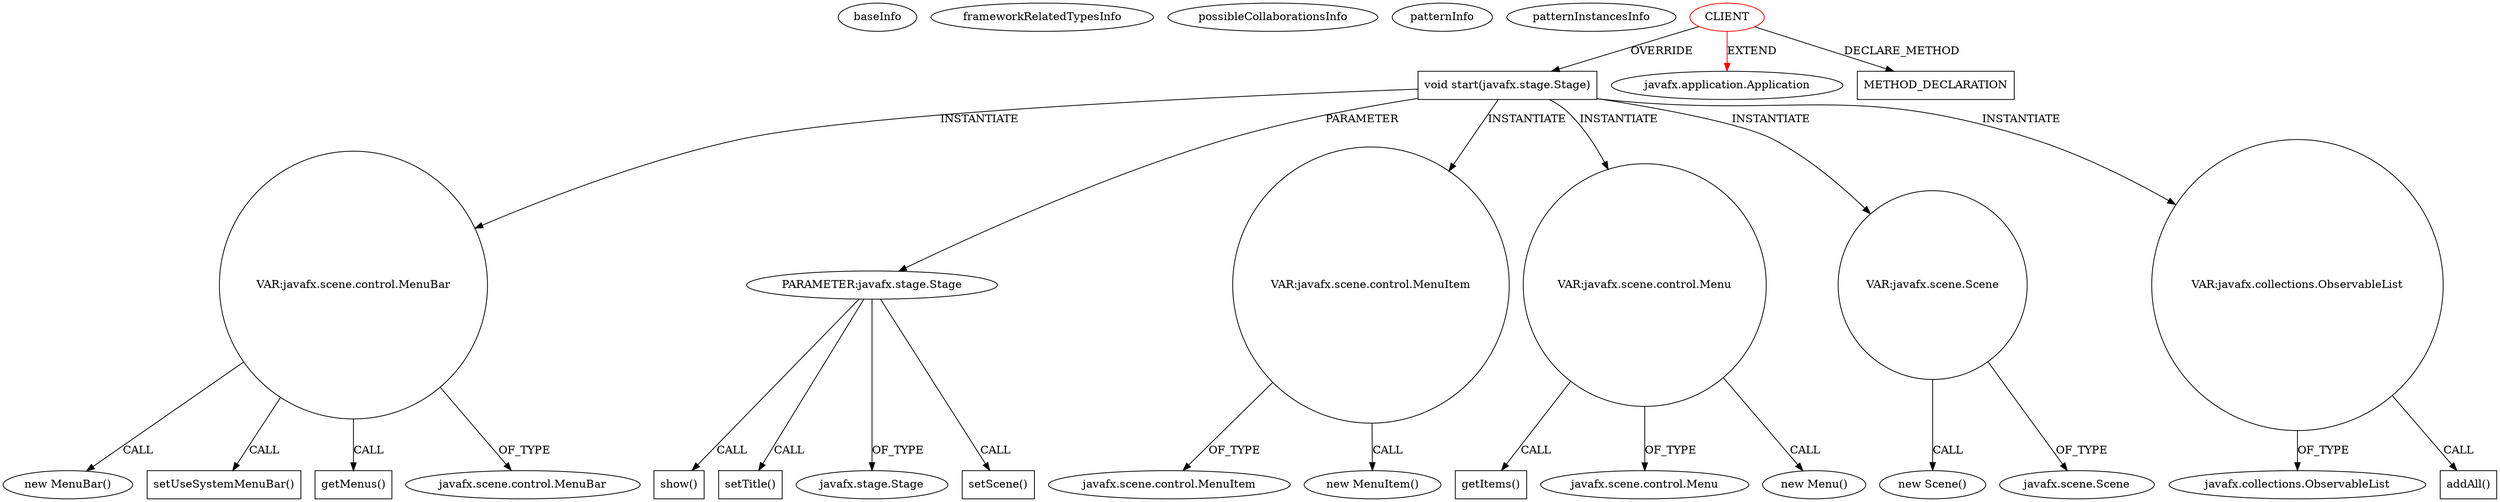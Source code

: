 digraph {
baseInfo[graphId=2408,category="pattern",isAnonymous=false,possibleRelation=false]
frameworkRelatedTypesInfo[0="javafx.application.Application"]
possibleCollaborationsInfo[]
patternInfo[frequency=2.0,patternRootClient=0]
patternInstancesInfo[0="sannies-isoviewer-fx~/sannies-isoviewer-fx/isoviewer-fx-master/src/main/java/com/googlecode/mp4parser/mp4inspector/Mp4InspectorMain.java~Mp4InspectorMain~4069",1="ProgrammerTony-Chemistry-Calculator~/ProgrammerTony-Chemistry-Calculator/Chemistry-Calculator-master/src/com/mdc/Calculator.java~Calculator~1099"]
15[label="new MenuBar()",vertexType="CONSTRUCTOR_CALL",isFrameworkType=false]
16[label="VAR:javafx.scene.control.MenuBar",vertexType="VARIABLE_EXPRESION",isFrameworkType=false,shape=circle]
19[label="setUseSystemMenuBar()",vertexType="INSIDE_CALL",isFrameworkType=false,shape=box]
67[label="getMenus()",vertexType="INSIDE_CALL",isFrameworkType=false,shape=box]
9[label="void start(javafx.stage.Stage)",vertexType="OVERRIDING_METHOD_DECLARATION",isFrameworkType=false,shape=box]
0[label="CLIENT",vertexType="ROOT_CLIENT_CLASS_DECLARATION",isFrameworkType=false,color=red]
10[label="PARAMETER:javafx.stage.Stage",vertexType="PARAMETER_DECLARATION",isFrameworkType=false]
108[label="show()",vertexType="INSIDE_CALL",isFrameworkType=false,shape=box]
17[label="javafx.scene.control.MenuBar",vertexType="FRAMEWORK_CLASS_TYPE",isFrameworkType=false]
26[label="VAR:javafx.scene.control.MenuItem",vertexType="VARIABLE_EXPRESION",isFrameworkType=false,shape=circle]
27[label="javafx.scene.control.MenuItem",vertexType="FRAMEWORK_CLASS_TYPE",isFrameworkType=false]
121[label="setTitle()",vertexType="INSIDE_CALL",isFrameworkType=false,shape=box]
21[label="VAR:javafx.scene.control.Menu",vertexType="VARIABLE_EXPRESION",isFrameworkType=false,shape=circle]
37[label="getItems()",vertexType="INSIDE_CALL",isFrameworkType=false,shape=box]
5[label="javafx.stage.Stage",vertexType="FRAMEWORK_CLASS_TYPE",isFrameworkType=false]
1[label="javafx.application.Application",vertexType="FRAMEWORK_CLASS_TYPE",isFrameworkType=false]
71[label="VAR:javafx.scene.Scene",vertexType="VARIABLE_EXPRESION",isFrameworkType=false,shape=circle]
70[label="new Scene()",vertexType="CONSTRUCTOR_CALL",isFrameworkType=false]
25[label="new MenuItem()",vertexType="CONSTRUCTOR_CALL",isFrameworkType=false]
22[label="javafx.scene.control.Menu",vertexType="FRAMEWORK_CLASS_TYPE",isFrameworkType=false]
140[label="METHOD_DECLARATION",vertexType="CLIENT_METHOD_DECLARATION",isFrameworkType=false,shape=box]
33[label="VAR:javafx.collections.ObservableList",vertexType="VARIABLE_EXPRESION",isFrameworkType=false,shape=circle]
35[label="javafx.collections.ObservableList",vertexType="FRAMEWORK_INTERFACE_TYPE",isFrameworkType=false]
99[label="setScene()",vertexType="INSIDE_CALL",isFrameworkType=false,shape=box]
20[label="new Menu()",vertexType="CONSTRUCTOR_CALL",isFrameworkType=false]
72[label="javafx.scene.Scene",vertexType="FRAMEWORK_CLASS_TYPE",isFrameworkType=false]
34[label="addAll()",vertexType="INSIDE_CALL",isFrameworkType=false,shape=box]
16->15[label="CALL"]
16->17[label="OF_TYPE"]
0->9[label="OVERRIDE"]
10->108[label="CALL"]
26->25[label="CALL"]
10->5[label="OF_TYPE"]
21->20[label="CALL"]
26->27[label="OF_TYPE"]
33->34[label="CALL"]
10->121[label="CALL"]
9->16[label="INSTANTIATE"]
0->140[label="DECLARE_METHOD"]
9->26[label="INSTANTIATE"]
21->37[label="CALL"]
71->72[label="OF_TYPE"]
9->21[label="INSTANTIATE"]
21->22[label="OF_TYPE"]
16->19[label="CALL"]
10->99[label="CALL"]
71->70[label="CALL"]
16->67[label="CALL"]
9->33[label="INSTANTIATE"]
9->71[label="INSTANTIATE"]
9->10[label="PARAMETER"]
33->35[label="OF_TYPE"]
0->1[label="EXTEND",color=red]
}
